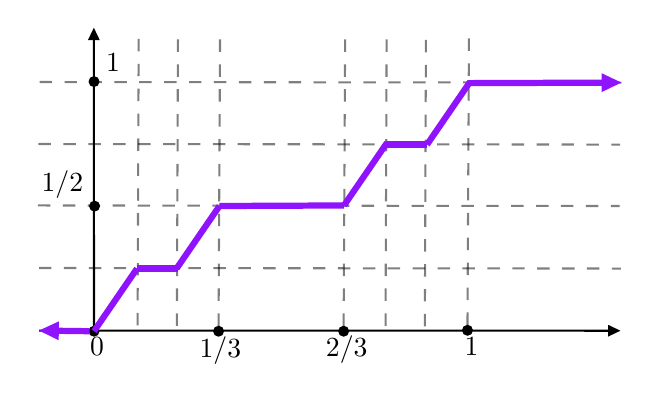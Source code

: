 

\tikzset{every picture/.style={line width=0.75pt}} %set default line width to 0.75pt        

\begin{tikzpicture}[x=0.5pt,y=0.5pt,yscale=-1,xscale=1]
%uncomment if require: \path (0,300); %set diagram left start at 0, and has height of 300

%Straight Lines [id:da28165983997622934] 
\draw    (50.2,250.2) -- (467.33,250.33) ;
\draw [shift={(470.33,250.33)}, rotate = 180.02] [fill={rgb, 255:red, 0; green, 0; blue, 0 }  ][line width=0.08]  [draw opacity=0] (8.93,-4.29) -- (0,0) -- (8.93,4.29) -- cycle    ;
%Flowchart: Connector [id:dp749884860381586] 
\draw  [fill={rgb, 255:red, 0; green, 0; blue, 0 }  ,fill opacity=1 ] (86.76,250.69) .. controls (86.76,248.94) and (88.18,247.52) .. (89.93,247.52) .. controls (91.68,247.52) and (93.1,248.94) .. (93.1,250.69) .. controls (93.1,252.44) and (91.68,253.86) .. (89.93,253.86) .. controls (88.18,253.86) and (86.76,252.44) .. (86.76,250.69) -- cycle ;
%Flowchart: Connector [id:dp4945414713497278] 
\draw  [fill={rgb, 255:red, 0; green, 0; blue, 0 }  ,fill opacity=1 ] (356.67,250.02) .. controls (356.67,248.27) and (358.08,246.86) .. (359.83,246.86) .. controls (361.58,246.86) and (363,248.27) .. (363,250.02) .. controls (363,251.77) and (361.58,253.19) .. (359.83,253.19) .. controls (358.08,253.19) and (356.67,251.77) .. (356.67,250.02) -- cycle ;
%Flowchart: Connector [id:dp22339919899350247] 
\draw  [fill={rgb, 255:red, 0; green, 0; blue, 0 }  ,fill opacity=1 ] (176.76,250.69) .. controls (176.76,248.94) and (178.18,247.52) .. (179.93,247.52) .. controls (181.68,247.52) and (183.1,248.94) .. (183.1,250.69) .. controls (183.1,252.44) and (181.68,253.86) .. (179.93,253.86) .. controls (178.18,253.86) and (176.76,252.44) .. (176.76,250.69) -- cycle ;
%Flowchart: Connector [id:dp8699143961304234] 
\draw  [fill={rgb, 255:red, 0; green, 0; blue, 0 }  ,fill opacity=1 ] (267.16,250.69) .. controls (267.16,248.94) and (268.58,247.52) .. (270.33,247.52) .. controls (272.08,247.52) and (273.5,248.94) .. (273.5,250.69) .. controls (273.5,252.44) and (272.08,253.86) .. (270.33,253.86) .. controls (268.58,253.86) and (267.16,252.44) .. (267.16,250.69) -- cycle ;
%Straight Lines [id:da6785490283546702] 
\draw    (89.93,247.52) -- (89.8,34.4) ;
\draw [shift={(89.8,31.4)}, rotate = 449.97] [fill={rgb, 255:red, 0; green, 0; blue, 0 }  ][line width=0.08]  [draw opacity=0] (8.93,-4.29) -- (0,0) -- (8.93,4.29) -- cycle    ;
%Flowchart: Connector [id:dp6017519916806864] 
\draw  [fill={rgb, 255:red, 0; green, 0; blue, 0 }  ,fill opacity=1 ] (86.76,70.29) .. controls (86.76,68.54) and (88.18,67.12) .. (89.93,67.12) .. controls (91.68,67.12) and (93.1,68.54) .. (93.1,70.29) .. controls (93.1,72.04) and (91.68,73.46) .. (89.93,73.46) .. controls (88.18,73.46) and (86.76,72.04) .. (86.76,70.29) -- cycle ;
%Straight Lines [id:da7794727694597656] 
\draw [color={rgb, 255:red, 0; green, 0; blue, 0 }  ,draw opacity=0.5 ] [dash pattern={on 4.5pt off 4.5pt}]  (50.6,70.6) -- (471,71) ;
%Flowchart: Connector [id:dp9275474146310922] 
\draw  [fill={rgb, 255:red, 0; green, 0; blue, 0 }  ,fill opacity=1 ] (87.16,160.29) .. controls (87.16,158.54) and (88.58,157.12) .. (90.33,157.12) .. controls (92.08,157.12) and (93.5,158.54) .. (93.5,160.29) .. controls (93.5,162.04) and (92.08,163.46) .. (90.33,163.46) .. controls (88.58,163.46) and (87.16,162.04) .. (87.16,160.29) -- cycle ;
%Straight Lines [id:da11073911854340657] 
\draw [color={rgb, 255:red, 0; green, 0; blue, 0 }  ,draw opacity=0.5 ] [dash pattern={on 4.5pt off 4.5pt}]  (49.4,159.8) -- (469.8,160.2) ;
%Straight Lines [id:da18609205034594312] 
\draw [color={rgb, 255:red, 0; green, 0; blue, 0 }  ,draw opacity=0.5 ] [dash pattern={on 4.5pt off 4.5pt}]  (181,39.8) -- (179.93,247.52) ;
%Straight Lines [id:da06966607544396752] 
\draw [color={rgb, 255:red, 0; green, 0; blue, 0 }  ,draw opacity=0.5 ] [dash pattern={on 4.5pt off 4.5pt}]  (271.4,39.8) -- (270.33,247.52) ;
%Straight Lines [id:da20245772431088271] 
\draw [color={rgb, 255:red, 0; green, 0; blue, 0 }  ,draw opacity=0.5 ] [dash pattern={on 4.5pt off 4.5pt}]  (360.9,39.13) -- (359.83,246.86) ;
%Straight Lines [id:da606177580681843] 
\draw [color={rgb, 255:red, 144; green, 19; blue, 254 }  ,draw opacity=1 ][line width=2.25]    (180.6,160.2) -- (270.6,159.8) ;
%Straight Lines [id:da6190276976837994] 
\draw [color={rgb, 255:red, 0; green, 0; blue, 0 }  ,draw opacity=0.5 ] [dash pattern={on 4.5pt off 4.5pt}]  (301.4,39.8) -- (300.6,249.8) ;
%Straight Lines [id:da01438202404019795] 
\draw [color={rgb, 255:red, 0; green, 0; blue, 0 }  ,draw opacity=0.5 ] [dash pattern={on 4.5pt off 4.5pt}]  (329.8,40.2) -- (329,250.2) ;
%Straight Lines [id:da48628391564380014] 
\draw [color={rgb, 255:red, 0; green, 0; blue, 0 }  ,draw opacity=0.5 ] [dash pattern={on 4.5pt off 4.5pt}]  (122.2,39.4) -- (121.4,249.4) ;
%Straight Lines [id:da39031694026462715] 
\draw [color={rgb, 255:red, 0; green, 0; blue, 0 }  ,draw opacity=0.5 ] [dash pattern={on 4.5pt off 4.5pt}]  (150.6,39.8) -- (149.8,249.8) ;
%Straight Lines [id:da09573892223203795] 
\draw [color={rgb, 255:red, 0; green, 0; blue, 0 }  ,draw opacity=0.5 ] [dash pattern={on 4.5pt off 4.5pt}]  (50.2,205) -- (470.6,205.4) ;
%Straight Lines [id:da06969893090873747] 
\draw [color={rgb, 255:red, 0; green, 0; blue, 0 }  ,draw opacity=0.5 ] [dash pattern={on 4.5pt off 4.5pt}]  (49.8,115.4) -- (470.2,115.8) ;
%Straight Lines [id:da7110895807715119] 
\draw [color={rgb, 255:red, 144; green, 19; blue, 254 }  ,draw opacity=1 ][line width=2.25]    (121,205.4) -- (150.6,205.4) ;
%Straight Lines [id:da8549748831013564] 
\draw [color={rgb, 255:red, 144; green, 19; blue, 254 }  ,draw opacity=1 ][line width=2.25]    (301,115.8) -- (330.6,115.8) ;
%Straight Lines [id:da9035553151015281] 
\draw [color={rgb, 255:red, 144; green, 19; blue, 254 }  ,draw opacity=1 ][line width=2.25]    (86.76,250.69) -- (55.2,250.27) ;
\draw [shift={(50.2,250.2)}, rotate = 360.77] [fill={rgb, 255:red, 144; green, 19; blue, 254 }  ,fill opacity=1 ][line width=0.08]  [draw opacity=0] (14.29,-6.86) -- (0,0) -- (14.29,6.86) -- cycle    ;
%Straight Lines [id:da8916377477896897] 
\draw [color={rgb, 255:red, 144; green, 19; blue, 254 }  ,draw opacity=1 ][line width=2.25]    (360.2,71.4) -- (466,71.02) ;
\draw [shift={(471,71)}, rotate = 539.79] [fill={rgb, 255:red, 144; green, 19; blue, 254 }  ,fill opacity=1 ][line width=0.08]  [draw opacity=0] (14.29,-6.86) -- (0,0) -- (14.29,6.86) -- cycle    ;
%Straight Lines [id:da5648149455654867] 
\draw [color={rgb, 255:red, 144; green, 19; blue, 254 }  ,draw opacity=1 ][line width=2.25]    (89.93,250.69) -- (121,205.4) ;
%Straight Lines [id:da5935848812770368] 
\draw [color={rgb, 255:red, 144; green, 19; blue, 254 }  ,draw opacity=1 ][line width=2.25]    (149.53,205.49) -- (180.6,160.2) ;
%Straight Lines [id:da6693118537340619] 
\draw [color={rgb, 255:red, 144; green, 19; blue, 254 }  ,draw opacity=1 ][line width=2.25]    (270.6,159.8) -- (301.67,114.51) ;
%Straight Lines [id:da8194472116721105] 
\draw [color={rgb, 255:red, 144; green, 19; blue, 254 }  ,draw opacity=1 ][line width=2.25]    (330.6,115.8) -- (361.67,70.51) ;

% Text Node
\draw (84.8,253) node [anchor=north west][inner sep=0.75pt]   [align=left] {$\displaystyle 0$};
% Text Node
\draw (355.6,253) node [anchor=north west][inner sep=0.75pt]   [align=left] {$\displaystyle 1$};
% Text Node
\draw (164,252.4) node [anchor=north west][inner sep=0.75pt]  [font=\normalsize] [align=left] {$\displaystyle 1/3$};
% Text Node
\draw (255.33,251.73) node [anchor=north west][inner sep=0.75pt]  [font=\normalsize] [align=left] {$\displaystyle 2/3$};
% Text Node
\draw (96.4,47.6) node [anchor=north west][inner sep=0.75pt]   [align=left] {$\displaystyle 1$};
% Text Node
\draw (49.8,132.4) node [anchor=north west][inner sep=0.75pt]  [font=\normalsize] [align=left] {$\displaystyle 1/2$};


\end{tikzpicture}
